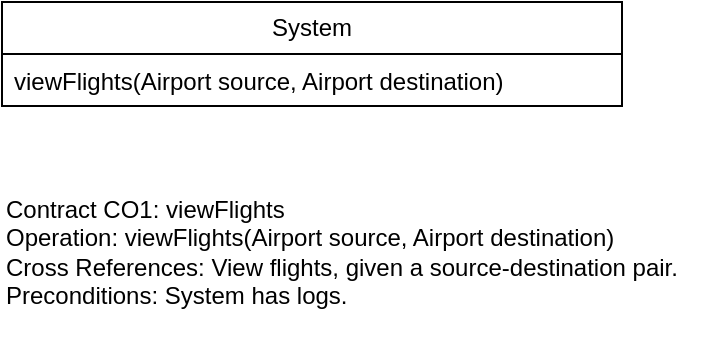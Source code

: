 <mxfile version="23.1.5" type="device" pages="3">
  <diagram id="TmMo2t7VDJF81Jm8d4ca" name="System Operations">
    <mxGraphModel dx="977" dy="628" grid="1" gridSize="10" guides="1" tooltips="1" connect="1" arrows="1" fold="1" page="1" pageScale="1" pageWidth="413" pageHeight="291" math="0" shadow="0">
      <root>
        <mxCell id="0" />
        <mxCell id="1" parent="0" />
        <mxCell id="LyJgjBcbTKRW9JKr0hDO-2" value="System" style="swimlane;fontStyle=0;childLayout=stackLayout;horizontal=1;startSize=26;fillColor=none;horizontalStack=0;resizeParent=1;resizeParentMax=0;resizeLast=0;collapsible=1;marginBottom=0;whiteSpace=wrap;html=1;" parent="1" vertex="1">
          <mxGeometry x="40" y="50" width="310" height="52" as="geometry" />
        </mxCell>
        <mxCell id="LyJgjBcbTKRW9JKr0hDO-3" value="viewFlights(Airport source, Airport destination)" style="text;strokeColor=none;fillColor=none;align=left;verticalAlign=top;spacingLeft=4;spacingRight=4;overflow=hidden;rotatable=0;points=[[0,0.5],[1,0.5]];portConstraint=eastwest;whiteSpace=wrap;html=1;" parent="LyJgjBcbTKRW9JKr0hDO-2" vertex="1">
          <mxGeometry y="26" width="310" height="26" as="geometry" />
        </mxCell>
        <mxCell id="LyJgjBcbTKRW9JKr0hDO-6" value="Contract CO1: viewFlights&lt;br&gt;Operation: viewFlights(Airport source, Airport destination)&lt;br&gt;Cross References: View flights, given a source-destination pair.&lt;br&gt;Preconditions: System has logs." style="text;whiteSpace=wrap;html=1;" parent="1" vertex="1">
          <mxGeometry x="40" y="140" width="350" height="80" as="geometry" />
        </mxCell>
      </root>
    </mxGraphModel>
  </diagram>
  <diagram name="Use Case 1 - System Sequence" id="RMzHkWCXxdK3PGaxcr2k">
    <mxGraphModel dx="977" dy="628" grid="1" gridSize="10" guides="1" tooltips="1" connect="1" arrows="1" fold="1" page="1" pageScale="1" pageWidth="1169" pageHeight="827" math="0" shadow="0">
      <root>
        <mxCell id="0" />
        <mxCell id="1" parent="0" />
        <mxCell id="5w287uKIVsI3eDiW6GEO-1" value="&lt;u&gt;:Unregistered Guest&lt;/u&gt;" style="shape=umlActor;verticalLabelPosition=bottom;verticalAlign=top;html=1;" parent="1" vertex="1">
          <mxGeometry x="575.75" y="140" width="30" height="60" as="geometry" />
        </mxCell>
        <mxCell id="5w287uKIVsI3eDiW6GEO-2" value=":&lt;u&gt;System&lt;/u&gt;" style="html=1;whiteSpace=wrap;" parent="1" vertex="1">
          <mxGeometry x="875.75" y="160" width="100" height="40" as="geometry" />
        </mxCell>
        <mxCell id="5w287uKIVsI3eDiW6GEO-3" value="" style="endArrow=none;dashed=1;html=1;rounded=0;" parent="1" edge="1">
          <mxGeometry width="50" height="50" relative="1" as="geometry">
            <mxPoint x="574.75" y="700" as="sourcePoint" />
            <mxPoint x="574.7" y="220" as="targetPoint" />
          </mxGeometry>
        </mxCell>
        <mxCell id="5w287uKIVsI3eDiW6GEO-5" value="" style="endArrow=none;dashed=1;html=1;rounded=0;" parent="1" edge="1">
          <mxGeometry width="50" height="50" relative="1" as="geometry">
            <mxPoint x="925.75" y="690" as="sourcePoint" />
            <mxPoint x="925.45" y="200" as="targetPoint" />
          </mxGeometry>
        </mxCell>
        <mxCell id="5w287uKIVsI3eDiW6GEO-6" value="" style="endArrow=classic;html=1;rounded=0;" parent="1" edge="1">
          <mxGeometry width="50" height="50" relative="1" as="geometry">
            <mxPoint x="595.75" y="250" as="sourcePoint" />
            <mxPoint x="915.75" y="250" as="targetPoint" />
          </mxGeometry>
        </mxCell>
        <mxCell id="5w287uKIVsI3eDiW6GEO-7" value="viewFlights(Airport source, Airport Destination)" style="edgeLabel;html=1;align=center;verticalAlign=middle;resizable=0;points=[];" parent="5w287uKIVsI3eDiW6GEO-6" vertex="1" connectable="0">
          <mxGeometry x="-0.134" relative="1" as="geometry">
            <mxPoint x="19" y="-10" as="offset" />
          </mxGeometry>
        </mxCell>
        <mxCell id="5w287uKIVsI3eDiW6GEO-10" value="&lt;u&gt;:System Admin&lt;/u&gt;" style="shape=umlActor;verticalLabelPosition=bottom;verticalAlign=top;html=1;" parent="1" vertex="1">
          <mxGeometry x="382" y="140" width="30" height="60" as="geometry" />
        </mxCell>
        <mxCell id="5w287uKIVsI3eDiW6GEO-11" value="" style="endArrow=none;dashed=1;html=1;rounded=0;" parent="1" edge="1">
          <mxGeometry width="50" height="50" relative="1" as="geometry">
            <mxPoint x="396.75" y="700" as="sourcePoint" />
            <mxPoint x="396.7" y="220" as="targetPoint" />
          </mxGeometry>
        </mxCell>
        <mxCell id="5w287uKIVsI3eDiW6GEO-16" value="&lt;u&gt;:Airline Admin&lt;/u&gt;" style="shape=umlActor;verticalLabelPosition=bottom;verticalAlign=top;html=1;" parent="1" vertex="1">
          <mxGeometry x="290" y="140" width="30" height="60" as="geometry" />
        </mxCell>
        <mxCell id="5w287uKIVsI3eDiW6GEO-17" value="" style="endArrow=none;dashed=1;html=1;rounded=0;" parent="1" edge="1">
          <mxGeometry width="50" height="50" relative="1" as="geometry">
            <mxPoint x="304.75" y="690" as="sourcePoint" />
            <mxPoint x="304.7" y="220" as="targetPoint" />
          </mxGeometry>
        </mxCell>
        <mxCell id="5w287uKIVsI3eDiW6GEO-20" value="&lt;u&gt;:Airport Admin&lt;/u&gt;" style="shape=umlActor;verticalLabelPosition=bottom;verticalAlign=top;html=1;" parent="1" vertex="1">
          <mxGeometry x="200" y="140" width="30" height="60" as="geometry" />
        </mxCell>
        <mxCell id="5w287uKIVsI3eDiW6GEO-21" value="" style="endArrow=none;dashed=1;html=1;rounded=0;" parent="1" edge="1">
          <mxGeometry width="50" height="50" relative="1" as="geometry">
            <mxPoint x="215.75" y="700" as="sourcePoint" />
            <mxPoint x="214.7" y="220" as="targetPoint" />
          </mxGeometry>
        </mxCell>
        <mxCell id="5w287uKIVsI3eDiW6GEO-22" value="" style="endArrow=classic;html=1;rounded=0;dashed=1;" parent="1" edge="1">
          <mxGeometry width="50" height="50" relative="1" as="geometry">
            <mxPoint x="925.75" y="290" as="sourcePoint" />
            <mxPoint x="595.75" y="290" as="targetPoint" />
          </mxGeometry>
        </mxCell>
        <mxCell id="5w287uKIVsI3eDiW6GEO-24" value="non-private flight array (flight number, source, destination)" style="edgeLabel;html=1;align=center;verticalAlign=middle;resizable=0;points=[];" parent="5w287uKIVsI3eDiW6GEO-22" vertex="1" connectable="0">
          <mxGeometry x="0.139" y="-1" relative="1" as="geometry">
            <mxPoint x="18" y="-9" as="offset" />
          </mxGeometry>
        </mxCell>
        <mxCell id="5w287uKIVsI3eDiW6GEO-26" value="" style="endArrow=classic;html=1;rounded=0;" parent="1" edge="1">
          <mxGeometry width="50" height="50" relative="1" as="geometry">
            <mxPoint x="405.75" y="420" as="sourcePoint" />
            <mxPoint x="915.75" y="420" as="targetPoint" />
          </mxGeometry>
        </mxCell>
        <mxCell id="5w287uKIVsI3eDiW6GEO-27" value="viewFlights(Airport source, Airport Destination)" style="edgeLabel;html=1;align=center;verticalAlign=middle;resizable=0;points=[];" parent="5w287uKIVsI3eDiW6GEO-26" vertex="1" connectable="0">
          <mxGeometry x="-0.134" relative="1" as="geometry">
            <mxPoint x="19" y="-10" as="offset" />
          </mxGeometry>
        </mxCell>
        <mxCell id="5w287uKIVsI3eDiW6GEO-29" value="" style="endArrow=classic;html=1;rounded=0;dashed=1;" parent="1" edge="1">
          <mxGeometry width="50" height="50" relative="1" as="geometry">
            <mxPoint x="915.75" y="460" as="sourcePoint" />
            <mxPoint x="405.75" y="460" as="targetPoint" />
          </mxGeometry>
        </mxCell>
        <mxCell id="5w287uKIVsI3eDiW6GEO-30" value="non-private flights array (flight number, source, destination, airline, aircraft)" style="edgeLabel;html=1;align=center;verticalAlign=middle;resizable=0;points=[];" parent="5w287uKIVsI3eDiW6GEO-29" vertex="1" connectable="0">
          <mxGeometry x="0.139" y="-1" relative="1" as="geometry">
            <mxPoint x="18" y="-9" as="offset" />
          </mxGeometry>
        </mxCell>
        <mxCell id="5w287uKIVsI3eDiW6GEO-31" value="" style="endArrow=classic;html=1;rounded=0;" parent="1" edge="1">
          <mxGeometry width="50" height="50" relative="1" as="geometry">
            <mxPoint x="315.75" y="500" as="sourcePoint" />
            <mxPoint x="915.75" y="500" as="targetPoint" />
          </mxGeometry>
        </mxCell>
        <mxCell id="5w287uKIVsI3eDiW6GEO-32" value="viewFlights(Airport source, Airport Destination)" style="edgeLabel;html=1;align=center;verticalAlign=middle;resizable=0;points=[];" parent="5w287uKIVsI3eDiW6GEO-31" vertex="1" connectable="0">
          <mxGeometry x="-0.134" relative="1" as="geometry">
            <mxPoint x="19" y="-10" as="offset" />
          </mxGeometry>
        </mxCell>
        <mxCell id="5w287uKIVsI3eDiW6GEO-33" value="" style="endArrow=classic;html=1;rounded=0;dashed=1;" parent="1" edge="1">
          <mxGeometry width="50" height="50" relative="1" as="geometry">
            <mxPoint x="915.75" y="540" as="sourcePoint" />
            <mxPoint x="315.75" y="540" as="targetPoint" />
          </mxGeometry>
        </mxCell>
        <mxCell id="5w287uKIVsI3eDiW6GEO-34" value="non-private flights array (flight number, source, destination, airline, aircraft)" style="edgeLabel;html=1;align=center;verticalAlign=middle;resizable=0;points=[];" parent="5w287uKIVsI3eDiW6GEO-33" vertex="1" connectable="0">
          <mxGeometry x="0.139" y="-1" relative="1" as="geometry">
            <mxPoint x="18" y="-9" as="offset" />
          </mxGeometry>
        </mxCell>
        <mxCell id="5w287uKIVsI3eDiW6GEO-43" value="" style="endArrow=classic;html=1;rounded=0;" parent="1" edge="1">
          <mxGeometry width="50" height="50" relative="1" as="geometry">
            <mxPoint x="225.75" y="580" as="sourcePoint" />
            <mxPoint x="915.75" y="580" as="targetPoint" />
          </mxGeometry>
        </mxCell>
        <mxCell id="5w287uKIVsI3eDiW6GEO-44" value="viewFlights(Airport source, Airport Destination)" style="edgeLabel;html=1;align=center;verticalAlign=middle;resizable=0;points=[];" parent="5w287uKIVsI3eDiW6GEO-43" vertex="1" connectable="0">
          <mxGeometry x="-0.134" relative="1" as="geometry">
            <mxPoint x="19" y="-10" as="offset" />
          </mxGeometry>
        </mxCell>
        <mxCell id="5w287uKIVsI3eDiW6GEO-45" value="" style="endArrow=classic;html=1;rounded=0;dashed=1;" parent="1" edge="1">
          <mxGeometry width="50" height="50" relative="1" as="geometry">
            <mxPoint x="915.75" y="620" as="sourcePoint" />
            <mxPoint x="225.75" y="620" as="targetPoint" />
          </mxGeometry>
        </mxCell>
        <mxCell id="5w287uKIVsI3eDiW6GEO-46" value="non-private flight array (flight number, source, destination, airline, aircraft)" style="edgeLabel;html=1;align=center;verticalAlign=middle;resizable=0;points=[];" parent="5w287uKIVsI3eDiW6GEO-45" vertex="1" connectable="0">
          <mxGeometry x="0.139" y="-1" relative="1" as="geometry">
            <mxPoint x="18" y="-9" as="offset" />
          </mxGeometry>
        </mxCell>
        <mxCell id="jdWckDoDZe-MMC0l_fd6-1" value="" style="endArrow=classic;html=1;rounded=0;dashed=1;" parent="1" edge="1">
          <mxGeometry width="50" height="50" relative="1" as="geometry">
            <mxPoint x="915.75" y="660" as="sourcePoint" />
            <mxPoint x="225.75" y="660" as="targetPoint" />
          </mxGeometry>
        </mxCell>
        <mxCell id="jdWckDoDZe-MMC0l_fd6-2" value="private flight array (flight number, source, destination, airline, aircraft) where source or destination = :Airport" style="edgeLabel;html=1;align=center;verticalAlign=middle;resizable=0;points=[];" parent="jdWckDoDZe-MMC0l_fd6-1" vertex="1" connectable="0">
          <mxGeometry x="0.139" y="-1" relative="1" as="geometry">
            <mxPoint x="51" y="-9" as="offset" />
          </mxGeometry>
        </mxCell>
        <mxCell id="jdWckDoDZe-MMC0l_fd6-3" value="&lt;u&gt;:Resisterd Guest&lt;/u&gt;" style="shape=umlActor;verticalLabelPosition=bottom;verticalAlign=top;html=1;" parent="1" vertex="1">
          <mxGeometry x="471" y="140" width="30" height="60" as="geometry" />
        </mxCell>
        <mxCell id="jdWckDoDZe-MMC0l_fd6-4" value="" style="endArrow=none;dashed=1;html=1;rounded=0;" parent="1" edge="1">
          <mxGeometry width="50" height="50" relative="1" as="geometry">
            <mxPoint x="485.75" y="690" as="sourcePoint" />
            <mxPoint x="484.7" y="220" as="targetPoint" />
          </mxGeometry>
        </mxCell>
        <mxCell id="jdWckDoDZe-MMC0l_fd6-8" value="" style="endArrow=classic;html=1;rounded=0;" parent="1" edge="1">
          <mxGeometry width="50" height="50" relative="1" as="geometry">
            <mxPoint x="500" y="340" as="sourcePoint" />
            <mxPoint x="920" y="340" as="targetPoint" />
          </mxGeometry>
        </mxCell>
        <mxCell id="jdWckDoDZe-MMC0l_fd6-9" value="viewFlights(Airport source, Airport Destination)" style="edgeLabel;html=1;align=center;verticalAlign=middle;resizable=0;points=[];" parent="jdWckDoDZe-MMC0l_fd6-8" vertex="1" connectable="0">
          <mxGeometry x="-0.134" relative="1" as="geometry">
            <mxPoint x="19" y="-10" as="offset" />
          </mxGeometry>
        </mxCell>
        <mxCell id="jdWckDoDZe-MMC0l_fd6-10" value="" style="endArrow=classic;html=1;rounded=0;dashed=1;" parent="1" edge="1">
          <mxGeometry width="50" height="50" relative="1" as="geometry">
            <mxPoint x="920" y="380" as="sourcePoint" />
            <mxPoint x="500" y="380" as="targetPoint" />
          </mxGeometry>
        </mxCell>
        <mxCell id="jdWckDoDZe-MMC0l_fd6-11" value="non-private flights array (flight number, source, destination, airline, aircraft)" style="edgeLabel;html=1;align=center;verticalAlign=middle;resizable=0;points=[];" parent="jdWckDoDZe-MMC0l_fd6-10" vertex="1" connectable="0">
          <mxGeometry x="0.139" y="-1" relative="1" as="geometry">
            <mxPoint x="18" y="-9" as="offset" />
          </mxGeometry>
        </mxCell>
      </root>
    </mxGraphModel>
  </diagram>
  <diagram id="b4HhdpKotiz8g7xEXyag" name="UML Class Diagram">
    <mxGraphModel dx="977" dy="628" grid="1" gridSize="10" guides="1" tooltips="1" connect="1" arrows="1" fold="1" page="1" pageScale="1" pageWidth="1654" pageHeight="1169" math="0" shadow="0">
      <root>
        <mxCell id="0" />
        <mxCell id="1" parent="0" />
        <mxCell id="kDYeB55ivnxlYFSKlEMg-1" value="SysAdmin" style="swimlane;fontStyle=1;align=center;verticalAlign=top;childLayout=stackLayout;horizontal=1;startSize=26;horizontalStack=0;resizeParent=1;resizeParentMax=0;resizeLast=0;collapsible=1;marginBottom=0;whiteSpace=wrap;html=1;" parent="1" vertex="1">
          <mxGeometry x="240" y="120" width="160" height="86" as="geometry" />
        </mxCell>
        <mxCell id="kDYeB55ivnxlYFSKlEMg-2" value="&amp;nbsp;&lt;span style=&quot;white-space: pre;&quot;&gt;&#x9;&lt;/span&gt;" style="text;strokeColor=none;fillColor=none;align=left;verticalAlign=top;spacingLeft=4;spacingRight=4;overflow=hidden;rotatable=0;points=[[0,0.5],[1,0.5]];portConstraint=eastwest;whiteSpace=wrap;html=1;" parent="kDYeB55ivnxlYFSKlEMg-1" vertex="1">
          <mxGeometry y="26" width="160" height="26" as="geometry" />
        </mxCell>
        <mxCell id="kDYeB55ivnxlYFSKlEMg-3" value="" style="line;strokeWidth=1;fillColor=none;align=left;verticalAlign=middle;spacingTop=-1;spacingLeft=3;spacingRight=3;rotatable=0;labelPosition=right;points=[];portConstraint=eastwest;strokeColor=inherit;" parent="kDYeB55ivnxlYFSKlEMg-1" vertex="1">
          <mxGeometry y="52" width="160" height="8" as="geometry" />
        </mxCell>
        <mxCell id="kDYeB55ivnxlYFSKlEMg-4" value="&amp;nbsp;&lt;span style=&quot;white-space: pre;&quot;&gt;&#x9;&lt;/span&gt;" style="text;strokeColor=none;fillColor=none;align=left;verticalAlign=top;spacingLeft=4;spacingRight=4;overflow=hidden;rotatable=0;points=[[0,0.5],[1,0.5]];portConstraint=eastwest;whiteSpace=wrap;html=1;" parent="kDYeB55ivnxlYFSKlEMg-1" vertex="1">
          <mxGeometry y="60" width="160" height="26" as="geometry" />
        </mxCell>
        <mxCell id="0rImnRtAhAogELXcTt_z-22" style="edgeStyle=orthogonalEdgeStyle;rounded=0;orthogonalLoop=1;jettySize=auto;html=1;entryX=0.12;entryY=-0.017;entryDx=0;entryDy=0;endArrow=diamondThin;endFill=1;endSize=12;entryPerimeter=0;" parent="1" source="kDYeB55ivnxlYFSKlEMg-5" target="kDYeB55ivnxlYFSKlEMg-89" edge="1">
          <mxGeometry relative="1" as="geometry" />
        </mxCell>
        <mxCell id="kDYeB55ivnxlYFSKlEMg-5" value="User&amp;nbsp;" style="swimlane;fontStyle=1;align=center;verticalAlign=top;childLayout=stackLayout;horizontal=1;startSize=26;horizontalStack=0;resizeParent=1;resizeParentMax=0;resizeLast=0;collapsible=1;marginBottom=0;whiteSpace=wrap;html=1;" parent="1" vertex="1">
          <mxGeometry x="500" y="206" width="160" height="112" as="geometry" />
        </mxCell>
        <mxCell id="kDYeB55ivnxlYFSKlEMg-6" value="login: String" style="text;strokeColor=none;fillColor=none;align=left;verticalAlign=top;spacingLeft=4;spacingRight=4;overflow=hidden;rotatable=0;points=[[0,0.5],[1,0.5]];portConstraint=eastwest;whiteSpace=wrap;html=1;" parent="kDYeB55ivnxlYFSKlEMg-5" vertex="1">
          <mxGeometry y="26" width="160" height="26" as="geometry" />
        </mxCell>
        <mxCell id="0rImnRtAhAogELXcTt_z-1" value="pass: String" style="text;strokeColor=none;fillColor=none;align=left;verticalAlign=top;spacingLeft=4;spacingRight=4;overflow=hidden;rotatable=0;points=[[0,0.5],[1,0.5]];portConstraint=eastwest;whiteSpace=wrap;html=1;" parent="kDYeB55ivnxlYFSKlEMg-5" vertex="1">
          <mxGeometry y="52" width="160" height="26" as="geometry" />
        </mxCell>
        <mxCell id="kDYeB55ivnxlYFSKlEMg-7" value="" style="line;strokeWidth=1;fillColor=none;align=left;verticalAlign=middle;spacingTop=-1;spacingLeft=3;spacingRight=3;rotatable=0;labelPosition=right;points=[];portConstraint=eastwest;strokeColor=inherit;" parent="kDYeB55ivnxlYFSKlEMg-5" vertex="1">
          <mxGeometry y="78" width="160" height="8" as="geometry" />
        </mxCell>
        <mxCell id="kDYeB55ivnxlYFSKlEMg-8" value="&amp;nbsp;&lt;span style=&quot;white-space: pre;&quot;&gt;&#x9;&lt;/span&gt;" style="text;strokeColor=none;fillColor=none;align=left;verticalAlign=top;spacingLeft=4;spacingRight=4;overflow=hidden;rotatable=0;points=[[0,0.5],[1,0.5]];portConstraint=eastwest;whiteSpace=wrap;html=1;" parent="kDYeB55ivnxlYFSKlEMg-5" vertex="1">
          <mxGeometry y="86" width="160" height="26" as="geometry" />
        </mxCell>
        <mxCell id="kDYeB55ivnxlYFSKlEMg-10" value="AirportAdmin" style="swimlane;fontStyle=1;align=center;verticalAlign=top;childLayout=stackLayout;horizontal=1;startSize=26;horizontalStack=0;resizeParent=1;resizeParentMax=0;resizeLast=0;collapsible=1;marginBottom=0;whiteSpace=wrap;html=1;" parent="1" vertex="1">
          <mxGeometry x="240" y="232" width="160" height="86" as="geometry" />
        </mxCell>
        <mxCell id="kDYeB55ivnxlYFSKlEMg-11" value="employedBy: Airport" style="text;strokeColor=none;fillColor=none;align=left;verticalAlign=top;spacingLeft=4;spacingRight=4;overflow=hidden;rotatable=0;points=[[0,0.5],[1,0.5]];portConstraint=eastwest;whiteSpace=wrap;html=1;" parent="kDYeB55ivnxlYFSKlEMg-10" vertex="1">
          <mxGeometry y="26" width="160" height="26" as="geometry" />
        </mxCell>
        <mxCell id="kDYeB55ivnxlYFSKlEMg-12" value="" style="line;strokeWidth=1;fillColor=none;align=left;verticalAlign=middle;spacingTop=-1;spacingLeft=3;spacingRight=3;rotatable=0;labelPosition=right;points=[];portConstraint=eastwest;strokeColor=inherit;" parent="kDYeB55ivnxlYFSKlEMg-10" vertex="1">
          <mxGeometry y="52" width="160" height="8" as="geometry" />
        </mxCell>
        <mxCell id="kDYeB55ivnxlYFSKlEMg-13" value="&amp;nbsp;&lt;span style=&quot;white-space: pre;&quot;&gt;&#x9;&lt;/span&gt;" style="text;strokeColor=none;fillColor=none;align=left;verticalAlign=top;spacingLeft=4;spacingRight=4;overflow=hidden;rotatable=0;points=[[0,0.5],[1,0.5]];portConstraint=eastwest;whiteSpace=wrap;html=1;" parent="kDYeB55ivnxlYFSKlEMg-10" vertex="1">
          <mxGeometry y="60" width="160" height="26" as="geometry" />
        </mxCell>
        <mxCell id="kDYeB55ivnxlYFSKlEMg-14" value="AirlineAdmin" style="swimlane;fontStyle=1;align=center;verticalAlign=top;childLayout=stackLayout;horizontal=1;startSize=26;horizontalStack=0;resizeParent=1;resizeParentMax=0;resizeLast=0;collapsible=1;marginBottom=0;whiteSpace=wrap;html=1;" parent="1" vertex="1">
          <mxGeometry x="240" y="340" width="160" height="86" as="geometry" />
        </mxCell>
        <mxCell id="0rImnRtAhAogELXcTt_z-8" value="employedBy: Airline" style="text;strokeColor=none;fillColor=none;align=left;verticalAlign=top;spacingLeft=4;spacingRight=4;overflow=hidden;rotatable=0;points=[[0,0.5],[1,0.5]];portConstraint=eastwest;whiteSpace=wrap;html=1;" parent="kDYeB55ivnxlYFSKlEMg-14" vertex="1">
          <mxGeometry y="26" width="160" height="26" as="geometry" />
        </mxCell>
        <mxCell id="kDYeB55ivnxlYFSKlEMg-16" value="" style="line;strokeWidth=1;fillColor=none;align=left;verticalAlign=middle;spacingTop=-1;spacingLeft=3;spacingRight=3;rotatable=0;labelPosition=right;points=[];portConstraint=eastwest;strokeColor=inherit;" parent="kDYeB55ivnxlYFSKlEMg-14" vertex="1">
          <mxGeometry y="52" width="160" height="8" as="geometry" />
        </mxCell>
        <mxCell id="kDYeB55ivnxlYFSKlEMg-17" value="&amp;nbsp;&lt;span style=&quot;white-space: pre;&quot;&gt;&#x9;&lt;/span&gt;" style="text;strokeColor=none;fillColor=none;align=left;verticalAlign=top;spacingLeft=4;spacingRight=4;overflow=hidden;rotatable=0;points=[[0,0.5],[1,0.5]];portConstraint=eastwest;whiteSpace=wrap;html=1;" parent="kDYeB55ivnxlYFSKlEMg-14" vertex="1">
          <mxGeometry y="60" width="160" height="26" as="geometry" />
        </mxCell>
        <mxCell id="kDYeB55ivnxlYFSKlEMg-23" value="UI" style="swimlane;fontStyle=1;align=center;verticalAlign=top;childLayout=stackLayout;horizontal=1;startSize=26;horizontalStack=0;resizeParent=1;resizeParentMax=0;resizeLast=0;collapsible=1;marginBottom=0;whiteSpace=wrap;html=1;" parent="1" vertex="1">
          <mxGeometry x="510" y="400" width="160" height="86" as="geometry" />
        </mxCell>
        <mxCell id="0rImnRtAhAogELXcTt_z-34" value="&amp;nbsp;&lt;span style=&quot;white-space: pre;&quot;&gt;&#x9;&lt;/span&gt;" style="text;strokeColor=none;fillColor=none;align=left;verticalAlign=top;spacingLeft=4;spacingRight=4;overflow=hidden;rotatable=0;points=[[0,0.5],[1,0.5]];portConstraint=eastwest;whiteSpace=wrap;html=1;" parent="kDYeB55ivnxlYFSKlEMg-23" vertex="1">
          <mxGeometry y="26" width="160" height="26" as="geometry" />
        </mxCell>
        <mxCell id="kDYeB55ivnxlYFSKlEMg-25" value="" style="line;strokeWidth=1;fillColor=none;align=left;verticalAlign=middle;spacingTop=-1;spacingLeft=3;spacingRight=3;rotatable=0;labelPosition=right;points=[];portConstraint=eastwest;strokeColor=inherit;" parent="kDYeB55ivnxlYFSKlEMg-23" vertex="1">
          <mxGeometry y="52" width="160" height="8" as="geometry" />
        </mxCell>
        <mxCell id="0rImnRtAhAogELXcTt_z-20" value="&amp;nbsp;&lt;span style=&quot;white-space: pre;&quot;&gt;&#x9;&lt;/span&gt;" style="text;strokeColor=none;fillColor=none;align=left;verticalAlign=top;spacingLeft=4;spacingRight=4;overflow=hidden;rotatable=0;points=[[0,0.5],[1,0.5]];portConstraint=eastwest;whiteSpace=wrap;html=1;" parent="kDYeB55ivnxlYFSKlEMg-23" vertex="1">
          <mxGeometry y="60" width="160" height="26" as="geometry" />
        </mxCell>
        <mxCell id="kDYeB55ivnxlYFSKlEMg-28" value="Airport" style="swimlane;fontStyle=1;align=center;verticalAlign=top;childLayout=stackLayout;horizontal=1;startSize=26;horizontalStack=0;resizeParent=1;resizeParentMax=0;resizeLast=0;collapsible=1;marginBottom=0;whiteSpace=wrap;html=1;" parent="1" vertex="1">
          <mxGeometry x="990" y="860" width="160" height="138" as="geometry" />
        </mxCell>
        <mxCell id="kDYeB55ivnxlYFSKlEMg-29" value="name: String" style="text;strokeColor=none;fillColor=none;align=left;verticalAlign=top;spacingLeft=4;spacingRight=4;overflow=hidden;rotatable=0;points=[[0,0.5],[1,0.5]];portConstraint=eastwest;whiteSpace=wrap;html=1;" parent="kDYeB55ivnxlYFSKlEMg-28" vertex="1">
          <mxGeometry y="26" width="160" height="26" as="geometry" />
        </mxCell>
        <mxCell id="kDYeB55ivnxlYFSKlEMg-109" value="letterCode: String" style="text;strokeColor=none;fillColor=none;align=left;verticalAlign=top;spacingLeft=4;spacingRight=4;overflow=hidden;rotatable=0;points=[[0,0.5],[1,0.5]];portConstraint=eastwest;whiteSpace=wrap;html=1;" parent="kDYeB55ivnxlYFSKlEMg-28" vertex="1">
          <mxGeometry y="52" width="160" height="26" as="geometry" />
        </mxCell>
        <mxCell id="kDYeB55ivnxlYFSKlEMg-107" value="location: City" style="text;strokeColor=none;fillColor=none;align=left;verticalAlign=top;spacingLeft=4;spacingRight=4;overflow=hidden;rotatable=0;points=[[0,0.5],[1,0.5]];portConstraint=eastwest;whiteSpace=wrap;html=1;" parent="kDYeB55ivnxlYFSKlEMg-28" vertex="1">
          <mxGeometry y="78" width="160" height="26" as="geometry" />
        </mxCell>
        <mxCell id="kDYeB55ivnxlYFSKlEMg-30" value="" style="line;strokeWidth=1;fillColor=none;align=left;verticalAlign=middle;spacingTop=-1;spacingLeft=3;spacingRight=3;rotatable=0;labelPosition=right;points=[];portConstraint=eastwest;strokeColor=inherit;" parent="kDYeB55ivnxlYFSKlEMg-28" vertex="1">
          <mxGeometry y="104" width="160" height="8" as="geometry" />
        </mxCell>
        <mxCell id="kDYeB55ivnxlYFSKlEMg-31" value="&amp;nbsp;" style="text;strokeColor=none;fillColor=none;align=left;verticalAlign=top;spacingLeft=4;spacingRight=4;overflow=hidden;rotatable=0;points=[[0,0.5],[1,0.5]];portConstraint=eastwest;whiteSpace=wrap;html=1;" parent="kDYeB55ivnxlYFSKlEMg-28" vertex="1">
          <mxGeometry y="112" width="160" height="26" as="geometry" />
        </mxCell>
        <mxCell id="0rImnRtAhAogELXcTt_z-26" style="edgeStyle=orthogonalEdgeStyle;rounded=0;orthogonalLoop=1;jettySize=auto;html=1;entryX=0.5;entryY=0;entryDx=0;entryDy=0;endArrow=none;endFill=0;" parent="1" source="kDYeB55ivnxlYFSKlEMg-32" target="kDYeB55ivnxlYFSKlEMg-40" edge="1">
          <mxGeometry relative="1" as="geometry" />
        </mxCell>
        <mxCell id="kDYeB55ivnxlYFSKlEMg-32" value="Aircraft" style="swimlane;fontStyle=1;align=center;verticalAlign=top;childLayout=stackLayout;horizontal=1;startSize=26;horizontalStack=0;resizeParent=1;resizeParentMax=0;resizeLast=0;collapsible=1;marginBottom=0;whiteSpace=wrap;html=1;" parent="1" vertex="1">
          <mxGeometry x="1118" y="530" width="160" height="112" as="geometry" />
        </mxCell>
        <mxCell id="kDYeB55ivnxlYFSKlEMg-115" value="operator: Airline" style="text;strokeColor=none;fillColor=none;align=left;verticalAlign=top;spacingLeft=4;spacingRight=4;overflow=hidden;rotatable=0;points=[[0,0.5],[1,0.5]];portConstraint=eastwest;whiteSpace=wrap;html=1;" parent="kDYeB55ivnxlYFSKlEMg-32" vertex="1">
          <mxGeometry y="26" width="160" height="26" as="geometry" />
        </mxCell>
        <mxCell id="kDYeB55ivnxlYFSKlEMg-33" value="aircraftID: integer" style="text;strokeColor=none;fillColor=none;align=left;verticalAlign=top;spacingLeft=4;spacingRight=4;overflow=hidden;rotatable=0;points=[[0,0.5],[1,0.5]];portConstraint=eastwest;whiteSpace=wrap;html=1;" parent="kDYeB55ivnxlYFSKlEMg-32" vertex="1">
          <mxGeometry y="52" width="160" height="26" as="geometry" />
        </mxCell>
        <mxCell id="kDYeB55ivnxlYFSKlEMg-34" value="" style="line;strokeWidth=1;fillColor=none;align=left;verticalAlign=middle;spacingTop=-1;spacingLeft=3;spacingRight=3;rotatable=0;labelPosition=right;points=[];portConstraint=eastwest;strokeColor=inherit;" parent="kDYeB55ivnxlYFSKlEMg-32" vertex="1">
          <mxGeometry y="78" width="160" height="8" as="geometry" />
        </mxCell>
        <mxCell id="kDYeB55ivnxlYFSKlEMg-35" value="+ method(type): type" style="text;strokeColor=none;fillColor=none;align=left;verticalAlign=top;spacingLeft=4;spacingRight=4;overflow=hidden;rotatable=0;points=[[0,0.5],[1,0.5]];portConstraint=eastwest;whiteSpace=wrap;html=1;" parent="kDYeB55ivnxlYFSKlEMg-32" vertex="1">
          <mxGeometry y="86" width="160" height="26" as="geometry" />
        </mxCell>
        <mxCell id="kDYeB55ivnxlYFSKlEMg-40" value="Airline" style="swimlane;fontStyle=1;align=center;verticalAlign=top;childLayout=stackLayout;horizontal=1;startSize=26;horizontalStack=0;resizeParent=1;resizeParentMax=0;resizeLast=0;collapsible=1;marginBottom=0;whiteSpace=wrap;html=1;" parent="1" vertex="1">
          <mxGeometry x="1118" y="690" width="160" height="112" as="geometry" />
        </mxCell>
        <mxCell id="kDYeB55ivnxlYFSKlEMg-41" value="name: String" style="text;strokeColor=none;fillColor=none;align=left;verticalAlign=top;spacingLeft=4;spacingRight=4;overflow=hidden;rotatable=0;points=[[0,0.5],[1,0.5]];portConstraint=eastwest;whiteSpace=wrap;html=1;" parent="kDYeB55ivnxlYFSKlEMg-40" vertex="1">
          <mxGeometry y="26" width="160" height="26" as="geometry" />
        </mxCell>
        <mxCell id="kDYeB55ivnxlYFSKlEMg-114" value="fleet: ArrayList&amp;lt;Aircraft&amp;gt;" style="text;strokeColor=none;fillColor=none;align=left;verticalAlign=top;spacingLeft=4;spacingRight=4;overflow=hidden;rotatable=0;points=[[0,0.5],[1,0.5]];portConstraint=eastwest;whiteSpace=wrap;html=1;" parent="kDYeB55ivnxlYFSKlEMg-40" vertex="1">
          <mxGeometry y="52" width="160" height="26" as="geometry" />
        </mxCell>
        <mxCell id="kDYeB55ivnxlYFSKlEMg-42" value="" style="line;strokeWidth=1;fillColor=none;align=left;verticalAlign=middle;spacingTop=-1;spacingLeft=3;spacingRight=3;rotatable=0;labelPosition=right;points=[];portConstraint=eastwest;strokeColor=inherit;" parent="kDYeB55ivnxlYFSKlEMg-40" vertex="1">
          <mxGeometry y="78" width="160" height="8" as="geometry" />
        </mxCell>
        <mxCell id="kDYeB55ivnxlYFSKlEMg-43" value="&lt;blockquote style=&quot;margin: 0 0 0 40px; border: none; padding: 0px;&quot;&gt;&amp;nbsp;&lt;/blockquote&gt;" style="text;strokeColor=none;fillColor=none;align=left;verticalAlign=top;spacingLeft=4;spacingRight=4;overflow=hidden;rotatable=0;points=[[0,0.5],[1,0.5]];portConstraint=eastwest;whiteSpace=wrap;html=1;" parent="kDYeB55ivnxlYFSKlEMg-40" vertex="1">
          <mxGeometry y="86" width="160" height="26" as="geometry" />
        </mxCell>
        <mxCell id="0rImnRtAhAogELXcTt_z-23" style="edgeStyle=orthogonalEdgeStyle;rounded=0;orthogonalLoop=1;jettySize=auto;html=1;endArrow=diamondThin;endFill=1;endSize=12;" parent="1" source="kDYeB55ivnxlYFSKlEMg-44" target="kDYeB55ivnxlYFSKlEMg-89" edge="1">
          <mxGeometry relative="1" as="geometry" />
        </mxCell>
        <mxCell id="kDYeB55ivnxlYFSKlEMg-44" value="&amp;lt;abstract&amp;gt;&lt;br&gt;Flight" style="swimlane;fontStyle=1;align=center;verticalAlign=top;childLayout=stackLayout;horizontal=1;startSize=47;horizontalStack=0;resizeParent=1;resizeParentMax=0;resizeLast=0;collapsible=1;marginBottom=0;whiteSpace=wrap;html=1;" parent="1" vertex="1">
          <mxGeometry x="870" y="233" width="160" height="289" as="geometry" />
        </mxCell>
        <mxCell id="kDYeB55ivnxlYFSKlEMg-45" value="flightNumber: String" style="text;strokeColor=none;fillColor=none;align=left;verticalAlign=top;spacingLeft=4;spacingRight=4;overflow=hidden;rotatable=0;points=[[0,0.5],[1,0.5]];portConstraint=eastwest;whiteSpace=wrap;html=1;" parent="kDYeB55ivnxlYFSKlEMg-44" vertex="1">
          <mxGeometry y="47" width="160" height="26" as="geometry" />
        </mxCell>
        <mxCell id="kDYeB55ivnxlYFSKlEMg-100" value="source: Airport" style="text;strokeColor=none;fillColor=none;align=left;verticalAlign=top;spacingLeft=4;spacingRight=4;overflow=hidden;rotatable=0;points=[[0,0.5],[1,0.5]];portConstraint=eastwest;whiteSpace=wrap;html=1;" parent="kDYeB55ivnxlYFSKlEMg-44" vertex="1">
          <mxGeometry y="73" width="160" height="26" as="geometry" />
        </mxCell>
        <mxCell id="kDYeB55ivnxlYFSKlEMg-102" value="destination: Airport" style="text;strokeColor=none;fillColor=none;align=left;verticalAlign=top;spacingLeft=4;spacingRight=4;overflow=hidden;rotatable=0;points=[[0,0.5],[1,0.5]];portConstraint=eastwest;whiteSpace=wrap;html=1;" parent="kDYeB55ivnxlYFSKlEMg-44" vertex="1">
          <mxGeometry y="99" width="160" height="26" as="geometry" />
        </mxCell>
        <mxCell id="kDYeB55ivnxlYFSKlEMg-101" value="scheduledDepart: Date" style="text;strokeColor=none;fillColor=none;align=left;verticalAlign=top;spacingLeft=4;spacingRight=4;overflow=hidden;rotatable=0;points=[[0,0.5],[1,0.5]];portConstraint=eastwest;whiteSpace=wrap;html=1;" parent="kDYeB55ivnxlYFSKlEMg-44" vertex="1">
          <mxGeometry y="125" width="160" height="26" as="geometry" />
        </mxCell>
        <mxCell id="kDYeB55ivnxlYFSKlEMg-99" value="scheduledArriv: Date" style="text;strokeColor=none;fillColor=none;align=left;verticalAlign=top;spacingLeft=4;spacingRight=4;overflow=hidden;rotatable=0;points=[[0,0.5],[1,0.5]];portConstraint=eastwest;whiteSpace=wrap;html=1;" parent="kDYeB55ivnxlYFSKlEMg-44" vertex="1">
          <mxGeometry y="151" width="160" height="26" as="geometry" />
        </mxCell>
        <mxCell id="kDYeB55ivnxlYFSKlEMg-104" value="actualDepart: Date" style="text;strokeColor=none;fillColor=none;align=left;verticalAlign=top;spacingLeft=4;spacingRight=4;overflow=hidden;rotatable=0;points=[[0,0.5],[1,0.5]];portConstraint=eastwest;whiteSpace=wrap;html=1;" parent="kDYeB55ivnxlYFSKlEMg-44" vertex="1">
          <mxGeometry y="177" width="160" height="26" as="geometry" />
        </mxCell>
        <mxCell id="kDYeB55ivnxlYFSKlEMg-105" value="actualArriv: Date" style="text;strokeColor=none;fillColor=none;align=left;verticalAlign=top;spacingLeft=4;spacingRight=4;overflow=hidden;rotatable=0;points=[[0,0.5],[1,0.5]];portConstraint=eastwest;whiteSpace=wrap;html=1;" parent="kDYeB55ivnxlYFSKlEMg-44" vertex="1">
          <mxGeometry y="203" width="160" height="26" as="geometry" />
        </mxCell>
        <mxCell id="kDYeB55ivnxlYFSKlEMg-103" value="plane: Aircraft" style="text;strokeColor=none;fillColor=none;align=left;verticalAlign=top;spacingLeft=4;spacingRight=4;overflow=hidden;rotatable=0;points=[[0,0.5],[1,0.5]];portConstraint=eastwest;whiteSpace=wrap;html=1;" parent="kDYeB55ivnxlYFSKlEMg-44" vertex="1">
          <mxGeometry y="229" width="160" height="26" as="geometry" />
        </mxCell>
        <mxCell id="kDYeB55ivnxlYFSKlEMg-46" value="" style="line;strokeWidth=1;fillColor=none;align=left;verticalAlign=middle;spacingTop=-1;spacingLeft=3;spacingRight=3;rotatable=0;labelPosition=right;points=[];portConstraint=eastwest;strokeColor=inherit;" parent="kDYeB55ivnxlYFSKlEMg-44" vertex="1">
          <mxGeometry y="255" width="160" height="8" as="geometry" />
        </mxCell>
        <mxCell id="kDYeB55ivnxlYFSKlEMg-47" value="toString()" style="text;strokeColor=none;fillColor=none;align=left;verticalAlign=top;spacingLeft=4;spacingRight=4;overflow=hidden;rotatable=0;points=[[0,0.5],[1,0.5]];portConstraint=eastwest;whiteSpace=wrap;html=1;" parent="kDYeB55ivnxlYFSKlEMg-44" vertex="1">
          <mxGeometry y="263" width="160" height="26" as="geometry" />
        </mxCell>
        <mxCell id="kDYeB55ivnxlYFSKlEMg-48" value="City" style="swimlane;fontStyle=1;align=center;verticalAlign=top;childLayout=stackLayout;horizontal=1;startSize=26;horizontalStack=0;resizeParent=1;resizeParentMax=0;resizeLast=0;collapsible=1;marginBottom=0;whiteSpace=wrap;html=1;" parent="1" vertex="1">
          <mxGeometry x="760" y="870" width="160" height="138" as="geometry" />
        </mxCell>
        <mxCell id="kDYeB55ivnxlYFSKlEMg-49" value="name: String" style="text;strokeColor=none;fillColor=none;align=left;verticalAlign=top;spacingLeft=4;spacingRight=4;overflow=hidden;rotatable=0;points=[[0,0.5],[1,0.5]];portConstraint=eastwest;whiteSpace=wrap;html=1;" parent="kDYeB55ivnxlYFSKlEMg-48" vertex="1">
          <mxGeometry y="26" width="160" height="26" as="geometry" />
        </mxCell>
        <mxCell id="kDYeB55ivnxlYFSKlEMg-110" value="country: String" style="text;strokeColor=none;fillColor=none;align=left;verticalAlign=top;spacingLeft=4;spacingRight=4;overflow=hidden;rotatable=0;points=[[0,0.5],[1,0.5]];portConstraint=eastwest;whiteSpace=wrap;html=1;" parent="kDYeB55ivnxlYFSKlEMg-48" vertex="1">
          <mxGeometry y="52" width="160" height="26" as="geometry" />
        </mxCell>
        <mxCell id="kDYeB55ivnxlYFSKlEMg-111" value="temp: Temperature" style="text;strokeColor=none;fillColor=none;align=left;verticalAlign=top;spacingLeft=4;spacingRight=4;overflow=hidden;rotatable=0;points=[[0,0.5],[1,0.5]];portConstraint=eastwest;whiteSpace=wrap;html=1;" parent="kDYeB55ivnxlYFSKlEMg-48" vertex="1">
          <mxGeometry y="78" width="160" height="26" as="geometry" />
        </mxCell>
        <mxCell id="kDYeB55ivnxlYFSKlEMg-50" value="" style="line;strokeWidth=1;fillColor=none;align=left;verticalAlign=middle;spacingTop=-1;spacingLeft=3;spacingRight=3;rotatable=0;labelPosition=right;points=[];portConstraint=eastwest;strokeColor=inherit;" parent="kDYeB55ivnxlYFSKlEMg-48" vertex="1">
          <mxGeometry y="104" width="160" height="8" as="geometry" />
        </mxCell>
        <mxCell id="kDYeB55ivnxlYFSKlEMg-51" value="&amp;nbsp;" style="text;strokeColor=none;fillColor=none;align=left;verticalAlign=top;spacingLeft=4;spacingRight=4;overflow=hidden;rotatable=0;points=[[0,0.5],[1,0.5]];portConstraint=eastwest;whiteSpace=wrap;html=1;" parent="kDYeB55ivnxlYFSKlEMg-48" vertex="1">
          <mxGeometry y="112" width="160" height="26" as="geometry" />
        </mxCell>
        <mxCell id="kDYeB55ivnxlYFSKlEMg-52" value="Non-Private Flights" style="swimlane;fontStyle=1;align=center;verticalAlign=top;childLayout=stackLayout;horizontal=1;startSize=26;horizontalStack=0;resizeParent=1;resizeParentMax=0;resizeLast=0;collapsible=1;marginBottom=0;whiteSpace=wrap;html=1;" parent="1" vertex="1">
          <mxGeometry x="1118" y="370" width="160" height="86" as="geometry" />
        </mxCell>
        <mxCell id="kDYeB55ivnxlYFSKlEMg-53" value="operator: Airline" style="text;strokeColor=none;fillColor=none;align=left;verticalAlign=top;spacingLeft=4;spacingRight=4;overflow=hidden;rotatable=0;points=[[0,0.5],[1,0.5]];portConstraint=eastwest;whiteSpace=wrap;html=1;" parent="kDYeB55ivnxlYFSKlEMg-52" vertex="1">
          <mxGeometry y="26" width="160" height="26" as="geometry" />
        </mxCell>
        <mxCell id="kDYeB55ivnxlYFSKlEMg-54" value="" style="line;strokeWidth=1;fillColor=none;align=left;verticalAlign=middle;spacingTop=-1;spacingLeft=3;spacingRight=3;rotatable=0;labelPosition=right;points=[];portConstraint=eastwest;strokeColor=inherit;" parent="kDYeB55ivnxlYFSKlEMg-52" vertex="1">
          <mxGeometry y="52" width="160" height="8" as="geometry" />
        </mxCell>
        <mxCell id="kDYeB55ivnxlYFSKlEMg-119" value="toString()" style="text;strokeColor=none;fillColor=none;align=left;verticalAlign=top;spacingLeft=4;spacingRight=4;overflow=hidden;rotatable=0;points=[[0,0.5],[1,0.5]];portConstraint=eastwest;whiteSpace=wrap;html=1;" parent="kDYeB55ivnxlYFSKlEMg-52" vertex="1">
          <mxGeometry y="60" width="160" height="26" as="geometry" />
        </mxCell>
        <mxCell id="kDYeB55ivnxlYFSKlEMg-116" style="rounded=0;orthogonalLoop=1;jettySize=auto;html=1;entryX=1;entryY=0.5;entryDx=0;entryDy=0;endArrow=block;endFill=1;strokeWidth=2;dashed=1;dashPattern=8 8;" parent="1" source="kDYeB55ivnxlYFSKlEMg-57" target="kDYeB55ivnxlYFSKlEMg-102" edge="1">
          <mxGeometry relative="1" as="geometry" />
        </mxCell>
        <mxCell id="kDYeB55ivnxlYFSKlEMg-57" value="Private Flight" style="swimlane;fontStyle=1;align=center;verticalAlign=top;childLayout=stackLayout;horizontal=1;startSize=26;horizontalStack=0;resizeParent=1;resizeParentMax=0;resizeLast=0;collapsible=1;marginBottom=0;whiteSpace=wrap;html=1;" parent="1" vertex="1">
          <mxGeometry x="1118" y="240" width="160" height="86" as="geometry" />
        </mxCell>
        <mxCell id="kDYeB55ivnxlYFSKlEMg-58" value="operator: Airport" style="text;strokeColor=none;fillColor=none;align=left;verticalAlign=top;spacingLeft=4;spacingRight=4;overflow=hidden;rotatable=0;points=[[0,0.5],[1,0.5]];portConstraint=eastwest;whiteSpace=wrap;html=1;" parent="kDYeB55ivnxlYFSKlEMg-57" vertex="1">
          <mxGeometry y="26" width="160" height="26" as="geometry" />
        </mxCell>
        <mxCell id="kDYeB55ivnxlYFSKlEMg-59" value="" style="line;strokeWidth=1;fillColor=none;align=left;verticalAlign=middle;spacingTop=-1;spacingLeft=3;spacingRight=3;rotatable=0;labelPosition=right;points=[];portConstraint=eastwest;strokeColor=inherit;" parent="kDYeB55ivnxlYFSKlEMg-57" vertex="1">
          <mxGeometry y="52" width="160" height="8" as="geometry" />
        </mxCell>
        <mxCell id="kDYeB55ivnxlYFSKlEMg-118" value="toString()" style="text;strokeColor=none;fillColor=none;align=left;verticalAlign=top;spacingLeft=4;spacingRight=4;overflow=hidden;rotatable=0;points=[[0,0.5],[1,0.5]];portConstraint=eastwest;whiteSpace=wrap;html=1;" parent="kDYeB55ivnxlYFSKlEMg-57" vertex="1">
          <mxGeometry y="60" width="160" height="26" as="geometry" />
        </mxCell>
        <mxCell id="kDYeB55ivnxlYFSKlEMg-61" value="Temperature" style="swimlane;fontStyle=1;align=center;verticalAlign=top;childLayout=stackLayout;horizontal=1;startSize=26;horizontalStack=0;resizeParent=1;resizeParentMax=0;resizeLast=0;collapsible=1;marginBottom=0;whiteSpace=wrap;html=1;" parent="1" vertex="1">
          <mxGeometry x="530" y="870" width="160" height="112" as="geometry" />
        </mxCell>
        <mxCell id="kDYeB55ivnxlYFSKlEMg-62" value="temperature: double" style="text;strokeColor=none;fillColor=none;align=left;verticalAlign=top;spacingLeft=4;spacingRight=4;overflow=hidden;rotatable=0;points=[[0,0.5],[1,0.5]];portConstraint=eastwest;whiteSpace=wrap;html=1;" parent="kDYeB55ivnxlYFSKlEMg-61" vertex="1">
          <mxGeometry y="26" width="160" height="26" as="geometry" />
        </mxCell>
        <mxCell id="kDYeB55ivnxlYFSKlEMg-112" value="metric: String" style="text;strokeColor=none;fillColor=none;align=left;verticalAlign=top;spacingLeft=4;spacingRight=4;overflow=hidden;rotatable=0;points=[[0,0.5],[1,0.5]];portConstraint=eastwest;whiteSpace=wrap;html=1;" parent="kDYeB55ivnxlYFSKlEMg-61" vertex="1">
          <mxGeometry y="52" width="160" height="26" as="geometry" />
        </mxCell>
        <mxCell id="kDYeB55ivnxlYFSKlEMg-63" value="" style="line;strokeWidth=1;fillColor=none;align=left;verticalAlign=middle;spacingTop=-1;spacingLeft=3;spacingRight=3;rotatable=0;labelPosition=right;points=[];portConstraint=eastwest;strokeColor=inherit;" parent="kDYeB55ivnxlYFSKlEMg-61" vertex="1">
          <mxGeometry y="78" width="160" height="8" as="geometry" />
        </mxCell>
        <mxCell id="kDYeB55ivnxlYFSKlEMg-64" value="toString()" style="text;strokeColor=none;fillColor=none;align=left;verticalAlign=top;spacingLeft=4;spacingRight=4;overflow=hidden;rotatable=0;points=[[0,0.5],[1,0.5]];portConstraint=eastwest;whiteSpace=wrap;html=1;" parent="kDYeB55ivnxlYFSKlEMg-61" vertex="1">
          <mxGeometry y="86" width="160" height="26" as="geometry" />
        </mxCell>
        <mxCell id="kDYeB55ivnxlYFSKlEMg-66" value="FlightTracker (Main)" style="swimlane;fontStyle=1;align=center;verticalAlign=top;childLayout=stackLayout;horizontal=1;startSize=26;horizontalStack=0;resizeParent=1;resizeParentMax=0;resizeLast=0;collapsible=1;marginBottom=0;whiteSpace=wrap;html=1;" parent="1" vertex="1">
          <mxGeometry x="520" y="600" width="160" height="190" as="geometry" />
        </mxCell>
        <mxCell id="kDYeB55ivnxlYFSKlEMg-67" value="Database: Database" style="text;strokeColor=none;fillColor=none;align=left;verticalAlign=top;spacingLeft=4;spacingRight=4;overflow=hidden;rotatable=0;points=[[0,0.5],[1,0.5]];portConstraint=eastwest;whiteSpace=wrap;html=1;" parent="kDYeB55ivnxlYFSKlEMg-66" vertex="1">
          <mxGeometry y="26" width="160" height="26" as="geometry" />
        </mxCell>
        <mxCell id="0rImnRtAhAogELXcTt_z-10" value="UserDB: Database" style="text;strokeColor=none;fillColor=none;align=left;verticalAlign=top;spacingLeft=4;spacingRight=4;overflow=hidden;rotatable=0;points=[[0,0.5],[1,0.5]];portConstraint=eastwest;whiteSpace=wrap;html=1;" parent="kDYeB55ivnxlYFSKlEMg-66" vertex="1">
          <mxGeometry y="52" width="160" height="26" as="geometry" />
        </mxCell>
        <mxCell id="0rImnRtAhAogELXcTt_z-37" value="loggedUser: User" style="text;strokeColor=none;fillColor=none;align=left;verticalAlign=top;spacingLeft=4;spacingRight=4;overflow=hidden;rotatable=0;points=[[0,0.5],[1,0.5]];portConstraint=eastwest;whiteSpace=wrap;html=1;" parent="kDYeB55ivnxlYFSKlEMg-66" vertex="1">
          <mxGeometry y="78" width="160" height="26" as="geometry" />
        </mxCell>
        <mxCell id="kDYeB55ivnxlYFSKlEMg-68" value="" style="line;strokeWidth=1;fillColor=none;align=left;verticalAlign=middle;spacingTop=-1;spacingLeft=3;spacingRight=3;rotatable=0;labelPosition=right;points=[];portConstraint=eastwest;strokeColor=inherit;" parent="kDYeB55ivnxlYFSKlEMg-66" vertex="1">
          <mxGeometry y="104" width="160" height="8" as="geometry" />
        </mxCell>
        <mxCell id="0rImnRtAhAogELXcTt_z-30" value="createRegistry()&amp;nbsp;&lt;span style=&quot;white-space: pre;&quot;&gt;&#x9;&lt;/span&gt;&lt;span style=&quot;white-space: pre;&quot;&gt;&#x9;&lt;/span&gt;" style="text;strokeColor=none;fillColor=none;align=left;verticalAlign=top;spacingLeft=4;spacingRight=4;overflow=hidden;rotatable=0;points=[[0,0.5],[1,0.5]];portConstraint=eastwest;whiteSpace=wrap;html=1;" parent="kDYeB55ivnxlYFSKlEMg-66" vertex="1">
          <mxGeometry y="112" width="160" height="26" as="geometry" />
        </mxCell>
        <mxCell id="0rImnRtAhAogELXcTt_z-32" value="connectRegistry()&amp;nbsp;&lt;span style=&quot;white-space: pre;&quot;&gt;&#x9;&lt;/span&gt;&lt;span style=&quot;white-space: pre;&quot;&gt;&#x9;&lt;/span&gt;" style="text;strokeColor=none;fillColor=none;align=left;verticalAlign=top;spacingLeft=4;spacingRight=4;overflow=hidden;rotatable=0;points=[[0,0.5],[1,0.5]];portConstraint=eastwest;whiteSpace=wrap;html=1;" parent="kDYeB55ivnxlYFSKlEMg-66" vertex="1">
          <mxGeometry y="138" width="160" height="26" as="geometry" />
        </mxCell>
        <mxCell id="kDYeB55ivnxlYFSKlEMg-69" value="viewFlights()&amp;nbsp;&lt;span style=&quot;white-space: pre;&quot;&gt;&#x9;&lt;/span&gt;&lt;span style=&quot;white-space: pre;&quot;&gt;&#x9;&lt;/span&gt;" style="text;strokeColor=none;fillColor=none;align=left;verticalAlign=top;spacingLeft=4;spacingRight=4;overflow=hidden;rotatable=0;points=[[0,0.5],[1,0.5]];portConstraint=eastwest;whiteSpace=wrap;html=1;" parent="kDYeB55ivnxlYFSKlEMg-66" vertex="1">
          <mxGeometry y="164" width="160" height="26" as="geometry" />
        </mxCell>
        <mxCell id="kDYeB55ivnxlYFSKlEMg-89" value="Registry" style="swimlane;fontStyle=1;align=center;verticalAlign=top;childLayout=stackLayout;horizontal=1;startSize=26;horizontalStack=0;resizeParent=1;resizeParentMax=0;resizeLast=0;collapsible=1;marginBottom=0;whiteSpace=wrap;html=1;" parent="1" vertex="1">
          <mxGeometry x="810" y="600" width="200" height="216" as="geometry" />
        </mxCell>
        <mxCell id="kDYeB55ivnxlYFSKlEMg-90" value="&amp;nbsp;Flights: ArrayList&amp;lt;Flight&amp;gt;" style="text;strokeColor=none;fillColor=none;align=left;verticalAlign=top;spacingLeft=4;spacingRight=4;overflow=hidden;rotatable=0;points=[[0,0.5],[1,0.5]];portConstraint=eastwest;whiteSpace=wrap;html=1;" parent="kDYeB55ivnxlYFSKlEMg-89" vertex="1">
          <mxGeometry y="26" width="200" height="26" as="geometry" />
        </mxCell>
        <mxCell id="kDYeB55ivnxlYFSKlEMg-94" value="&amp;nbsp;Airports: ArrayList&amp;lt;Airport&amp;gt;" style="text;strokeColor=none;fillColor=none;align=left;verticalAlign=top;spacingLeft=4;spacingRight=4;overflow=hidden;rotatable=0;points=[[0,0.5],[1,0.5]];portConstraint=eastwest;whiteSpace=wrap;html=1;" parent="kDYeB55ivnxlYFSKlEMg-89" vertex="1">
          <mxGeometry y="52" width="200" height="26" as="geometry" />
        </mxCell>
        <mxCell id="kDYeB55ivnxlYFSKlEMg-95" value="&amp;nbsp;Aircrafts: ArrayList&amp;lt;Aircraft&amp;gt;" style="text;strokeColor=none;fillColor=none;align=left;verticalAlign=top;spacingLeft=4;spacingRight=4;overflow=hidden;rotatable=0;points=[[0,0.5],[1,0.5]];portConstraint=eastwest;whiteSpace=wrap;html=1;" parent="kDYeB55ivnxlYFSKlEMg-89" vertex="1">
          <mxGeometry y="78" width="200" height="26" as="geometry" />
        </mxCell>
        <mxCell id="kDYeB55ivnxlYFSKlEMg-93" value="&amp;nbsp;Airlines: ArrayList&amp;lt;Airline&amp;gt;" style="text;strokeColor=none;fillColor=none;align=left;verticalAlign=top;spacingLeft=4;spacingRight=4;overflow=hidden;rotatable=0;points=[[0,0.5],[1,0.5]];portConstraint=eastwest;whiteSpace=wrap;html=1;" parent="kDYeB55ivnxlYFSKlEMg-89" vertex="1">
          <mxGeometry y="104" width="200" height="26" as="geometry" />
        </mxCell>
        <mxCell id="kDYeB55ivnxlYFSKlEMg-24" value="&amp;nbsp;Users: ArrayList&amp;lt;User&amp;gt;" style="text;strokeColor=none;fillColor=none;align=left;verticalAlign=top;spacingLeft=4;spacingRight=4;overflow=hidden;rotatable=0;points=[[0,0.5],[1,0.5]];portConstraint=eastwest;whiteSpace=wrap;html=1;" parent="kDYeB55ivnxlYFSKlEMg-89" vertex="1">
          <mxGeometry y="130" width="200" height="26" as="geometry" />
        </mxCell>
        <mxCell id="kDYeB55ivnxlYFSKlEMg-91" value="" style="line;strokeWidth=1;fillColor=none;align=left;verticalAlign=middle;spacingTop=-1;spacingLeft=3;spacingRight=3;rotatable=0;labelPosition=right;points=[];portConstraint=eastwest;strokeColor=inherit;" parent="kDYeB55ivnxlYFSKlEMg-89" vertex="1">
          <mxGeometry y="156" width="200" height="8" as="geometry" />
        </mxCell>
        <mxCell id="kDYeB55ivnxlYFSKlEMg-92" value="loadRegistry()" style="text;strokeColor=none;fillColor=none;align=left;verticalAlign=top;spacingLeft=4;spacingRight=4;overflow=hidden;rotatable=0;points=[[0,0.5],[1,0.5]];portConstraint=eastwest;whiteSpace=wrap;html=1;" parent="kDYeB55ivnxlYFSKlEMg-89" vertex="1">
          <mxGeometry y="164" width="200" height="26" as="geometry" />
        </mxCell>
        <mxCell id="0rImnRtAhAogELXcTt_z-33" value="saveReistry()" style="text;strokeColor=none;fillColor=none;align=left;verticalAlign=top;spacingLeft=4;spacingRight=4;overflow=hidden;rotatable=0;points=[[0,0.5],[1,0.5]];portConstraint=eastwest;whiteSpace=wrap;html=1;" parent="kDYeB55ivnxlYFSKlEMg-89" vertex="1">
          <mxGeometry y="190" width="200" height="26" as="geometry" />
        </mxCell>
        <mxCell id="kDYeB55ivnxlYFSKlEMg-117" style="rounded=0;orthogonalLoop=1;jettySize=auto;html=1;entryX=1;entryY=0.5;entryDx=0;entryDy=0;endArrow=block;endFill=1;strokeWidth=2;dashed=1;dashPattern=8 8;" parent="1" source="kDYeB55ivnxlYFSKlEMg-52" target="kDYeB55ivnxlYFSKlEMg-99" edge="1">
          <mxGeometry relative="1" as="geometry" />
        </mxCell>
        <mxCell id="0rImnRtAhAogELXcTt_z-4" style="rounded=0;orthogonalLoop=1;jettySize=auto;html=1;entryX=0;entryY=0.5;entryDx=0;entryDy=0;endArrow=block;endFill=1;strokeWidth=2;exitX=1.007;exitY=1.177;exitDx=0;exitDy=0;exitPerimeter=0;" parent="1" source="kDYeB55ivnxlYFSKlEMg-2" target="kDYeB55ivnxlYFSKlEMg-6" edge="1">
          <mxGeometry relative="1" as="geometry" />
        </mxCell>
        <mxCell id="0rImnRtAhAogELXcTt_z-6" style="rounded=0;orthogonalLoop=1;jettySize=auto;html=1;entryX=0;entryY=0.5;entryDx=0;entryDy=0;endArrow=block;endFill=1;strokeWidth=2;" parent="1" source="kDYeB55ivnxlYFSKlEMg-11" target="0rImnRtAhAogELXcTt_z-1" edge="1">
          <mxGeometry relative="1" as="geometry" />
        </mxCell>
        <mxCell id="0rImnRtAhAogELXcTt_z-7" style="rounded=0;orthogonalLoop=1;jettySize=auto;html=1;entryX=0.002;entryY=0.213;entryDx=0;entryDy=0;entryPerimeter=0;endArrow=block;endFill=1;strokeWidth=2;" parent="1" target="kDYeB55ivnxlYFSKlEMg-8" edge="1">
          <mxGeometry relative="1" as="geometry">
            <mxPoint x="400" y="379.043" as="sourcePoint" />
          </mxGeometry>
        </mxCell>
        <mxCell id="0rImnRtAhAogELXcTt_z-18" style="edgeStyle=orthogonalEdgeStyle;rounded=0;orthogonalLoop=1;jettySize=auto;html=1;entryX=1;entryY=0.5;entryDx=0;entryDy=0;endArrow=diamondThin;endFill=0;strokeWidth=1;endSize=12;" parent="1" source="kDYeB55ivnxlYFSKlEMg-90" target="kDYeB55ivnxlYFSKlEMg-67" edge="1">
          <mxGeometry relative="1" as="geometry" />
        </mxCell>
        <mxCell id="0rImnRtAhAogELXcTt_z-24" style="edgeStyle=orthogonalEdgeStyle;rounded=0;orthogonalLoop=1;jettySize=auto;html=1;entryX=1;entryY=0.5;entryDx=0;entryDy=0;endArrow=diamondThin;endFill=1;endSize=12;" parent="1" source="kDYeB55ivnxlYFSKlEMg-33" target="kDYeB55ivnxlYFSKlEMg-94" edge="1">
          <mxGeometry relative="1" as="geometry" />
        </mxCell>
        <mxCell id="0rImnRtAhAogELXcTt_z-25" style="edgeStyle=orthogonalEdgeStyle;rounded=0;orthogonalLoop=1;jettySize=auto;html=1;entryX=1.01;entryY=0.883;entryDx=0;entryDy=0;entryPerimeter=0;endArrow=diamondThin;endFill=1;endSize=12;" parent="1" source="kDYeB55ivnxlYFSKlEMg-114" target="kDYeB55ivnxlYFSKlEMg-95" edge="1">
          <mxGeometry relative="1" as="geometry" />
        </mxCell>
        <mxCell id="0rImnRtAhAogELXcTt_z-28" style="edgeStyle=orthogonalEdgeStyle;rounded=0;orthogonalLoop=1;jettySize=auto;html=1;entryX=0.639;entryY=1.097;entryDx=0;entryDy=0;entryPerimeter=0;endArrow=diamondThin;endFill=1;startSize=6;endSize=12;" parent="1" source="kDYeB55ivnxlYFSKlEMg-28" target="0rImnRtAhAogELXcTt_z-33" edge="1">
          <mxGeometry relative="1" as="geometry">
            <Array as="points">
              <mxPoint x="1070" y="840" />
              <mxPoint x="938" y="840" />
            </Array>
          </mxGeometry>
        </mxCell>
        <mxCell id="0rImnRtAhAogELXcTt_z-31" style="edgeStyle=orthogonalEdgeStyle;rounded=0;orthogonalLoop=1;jettySize=auto;html=1;endArrow=diamondThin;endFill=0;jumpSize=6;startSize=6;endSize=12;entryX=-0.007;entryY=1.058;entryDx=0;entryDy=0;entryPerimeter=0;" parent="1" source="kDYeB55ivnxlYFSKlEMg-48" target="kDYeB55ivnxlYFSKlEMg-109" edge="1">
          <mxGeometry relative="1" as="geometry">
            <mxPoint x="990" y="932" as="targetPoint" />
          </mxGeometry>
        </mxCell>
        <mxCell id="0rImnRtAhAogELXcTt_z-35" style="edgeStyle=orthogonalEdgeStyle;rounded=0;orthogonalLoop=1;jettySize=auto;html=1;entryX=0.434;entryY=-0.045;entryDx=0;entryDy=0;entryPerimeter=0;" parent="1" source="kDYeB55ivnxlYFSKlEMg-23" target="kDYeB55ivnxlYFSKlEMg-66" edge="1">
          <mxGeometry relative="1" as="geometry" />
        </mxCell>
        <mxCell id="0rImnRtAhAogELXcTt_z-36" style="edgeStyle=orthogonalEdgeStyle;rounded=0;orthogonalLoop=1;jettySize=auto;html=1;entryX=-0.006;entryY=-0.136;entryDx=0;entryDy=0;entryPerimeter=0;endArrow=diamondThin;endFill=1;startSize=6;endSize=12;" parent="1" source="kDYeB55ivnxlYFSKlEMg-61" target="kDYeB55ivnxlYFSKlEMg-49" edge="1">
          <mxGeometry relative="1" as="geometry" />
        </mxCell>
      </root>
    </mxGraphModel>
  </diagram>
</mxfile>
